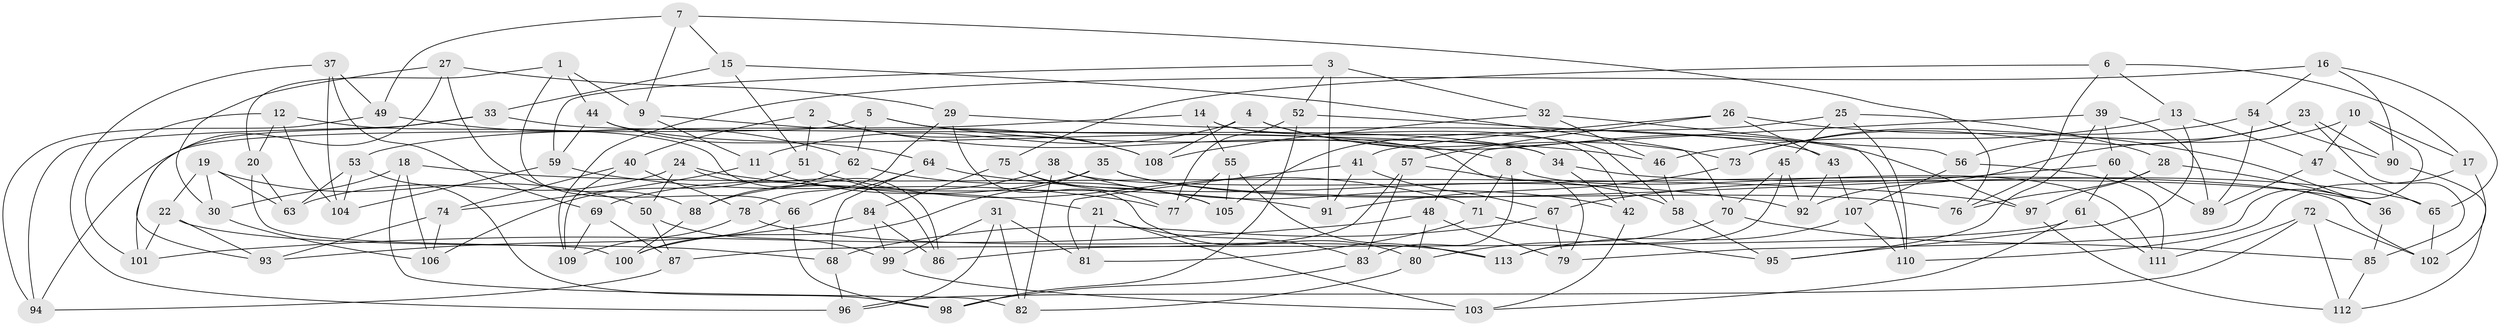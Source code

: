 // Generated by graph-tools (version 1.1) at 2025/02/03/09/25 03:02:56]
// undirected, 113 vertices, 226 edges
graph export_dot {
graph [start="1"]
  node [color=gray90,style=filled];
  1;
  2;
  3;
  4;
  5;
  6;
  7;
  8;
  9;
  10;
  11;
  12;
  13;
  14;
  15;
  16;
  17;
  18;
  19;
  20;
  21;
  22;
  23;
  24;
  25;
  26;
  27;
  28;
  29;
  30;
  31;
  32;
  33;
  34;
  35;
  36;
  37;
  38;
  39;
  40;
  41;
  42;
  43;
  44;
  45;
  46;
  47;
  48;
  49;
  50;
  51;
  52;
  53;
  54;
  55;
  56;
  57;
  58;
  59;
  60;
  61;
  62;
  63;
  64;
  65;
  66;
  67;
  68;
  69;
  70;
  71;
  72;
  73;
  74;
  75;
  76;
  77;
  78;
  79;
  80;
  81;
  82;
  83;
  84;
  85;
  86;
  87;
  88;
  89;
  90;
  91;
  92;
  93;
  94;
  95;
  96;
  97;
  98;
  99;
  100;
  101;
  102;
  103;
  104;
  105;
  106;
  107;
  108;
  109;
  110;
  111;
  112;
  113;
  1 -- 66;
  1 -- 9;
  1 -- 44;
  1 -- 20;
  2 -- 108;
  2 -- 51;
  2 -- 8;
  2 -- 40;
  3 -- 59;
  3 -- 91;
  3 -- 52;
  3 -- 32;
  4 -- 108;
  4 -- 11;
  4 -- 73;
  4 -- 97;
  5 -- 34;
  5 -- 46;
  5 -- 94;
  5 -- 62;
  6 -- 17;
  6 -- 76;
  6 -- 13;
  6 -- 75;
  7 -- 9;
  7 -- 49;
  7 -- 76;
  7 -- 15;
  8 -- 71;
  8 -- 83;
  8 -- 111;
  9 -- 11;
  9 -- 108;
  10 -- 47;
  10 -- 92;
  10 -- 17;
  10 -- 79;
  11 -- 74;
  11 -- 21;
  12 -- 86;
  12 -- 104;
  12 -- 101;
  12 -- 20;
  13 -- 95;
  13 -- 47;
  13 -- 46;
  14 -- 42;
  14 -- 55;
  14 -- 58;
  14 -- 53;
  15 -- 70;
  15 -- 33;
  15 -- 51;
  16 -- 65;
  16 -- 90;
  16 -- 54;
  16 -- 109;
  17 -- 110;
  17 -- 102;
  18 -- 97;
  18 -- 30;
  18 -- 106;
  18 -- 82;
  19 -- 22;
  19 -- 50;
  19 -- 30;
  19 -- 63;
  20 -- 63;
  20 -- 100;
  21 -- 81;
  21 -- 103;
  21 -- 83;
  22 -- 68;
  22 -- 101;
  22 -- 93;
  23 -- 85;
  23 -- 56;
  23 -- 73;
  23 -- 90;
  24 -- 63;
  24 -- 91;
  24 -- 86;
  24 -- 50;
  25 -- 110;
  25 -- 105;
  25 -- 45;
  25 -- 28;
  26 -- 36;
  26 -- 57;
  26 -- 41;
  26 -- 43;
  27 -- 93;
  27 -- 88;
  27 -- 30;
  27 -- 29;
  28 -- 76;
  28 -- 36;
  28 -- 97;
  29 -- 80;
  29 -- 43;
  29 -- 78;
  30 -- 106;
  31 -- 96;
  31 -- 99;
  31 -- 82;
  31 -- 81;
  32 -- 108;
  32 -- 110;
  32 -- 46;
  33 -- 34;
  33 -- 94;
  33 -- 101;
  34 -- 42;
  34 -- 36;
  35 -- 100;
  35 -- 76;
  35 -- 69;
  35 -- 65;
  36 -- 85;
  37 -- 69;
  37 -- 96;
  37 -- 104;
  37 -- 49;
  38 -- 42;
  38 -- 102;
  38 -- 88;
  38 -- 82;
  39 -- 48;
  39 -- 89;
  39 -- 60;
  39 -- 95;
  40 -- 109;
  40 -- 78;
  40 -- 74;
  41 -- 91;
  41 -- 81;
  41 -- 67;
  42 -- 103;
  43 -- 92;
  43 -- 107;
  44 -- 59;
  44 -- 64;
  44 -- 79;
  45 -- 70;
  45 -- 92;
  45 -- 113;
  46 -- 58;
  47 -- 89;
  47 -- 65;
  48 -- 80;
  48 -- 79;
  48 -- 101;
  49 -- 94;
  49 -- 62;
  50 -- 99;
  50 -- 87;
  51 -- 106;
  51 -- 71;
  52 -- 77;
  52 -- 98;
  52 -- 56;
  53 -- 63;
  53 -- 104;
  53 -- 98;
  54 -- 90;
  54 -- 73;
  54 -- 89;
  55 -- 105;
  55 -- 113;
  55 -- 77;
  56 -- 111;
  56 -- 107;
  57 -- 58;
  57 -- 86;
  57 -- 83;
  58 -- 95;
  59 -- 77;
  59 -- 104;
  60 -- 61;
  60 -- 67;
  60 -- 89;
  61 -- 111;
  61 -- 103;
  61 -- 87;
  62 -- 88;
  62 -- 105;
  64 -- 92;
  64 -- 68;
  64 -- 66;
  65 -- 102;
  66 -- 100;
  66 -- 98;
  67 -- 79;
  67 -- 68;
  68 -- 96;
  69 -- 87;
  69 -- 109;
  70 -- 85;
  70 -- 80;
  71 -- 95;
  71 -- 81;
  72 -- 102;
  72 -- 112;
  72 -- 96;
  72 -- 111;
  73 -- 91;
  74 -- 93;
  74 -- 106;
  75 -- 84;
  75 -- 77;
  75 -- 105;
  78 -- 109;
  78 -- 113;
  80 -- 82;
  83 -- 98;
  84 -- 86;
  84 -- 93;
  84 -- 99;
  85 -- 112;
  87 -- 94;
  88 -- 100;
  90 -- 112;
  97 -- 112;
  99 -- 103;
  107 -- 113;
  107 -- 110;
}
